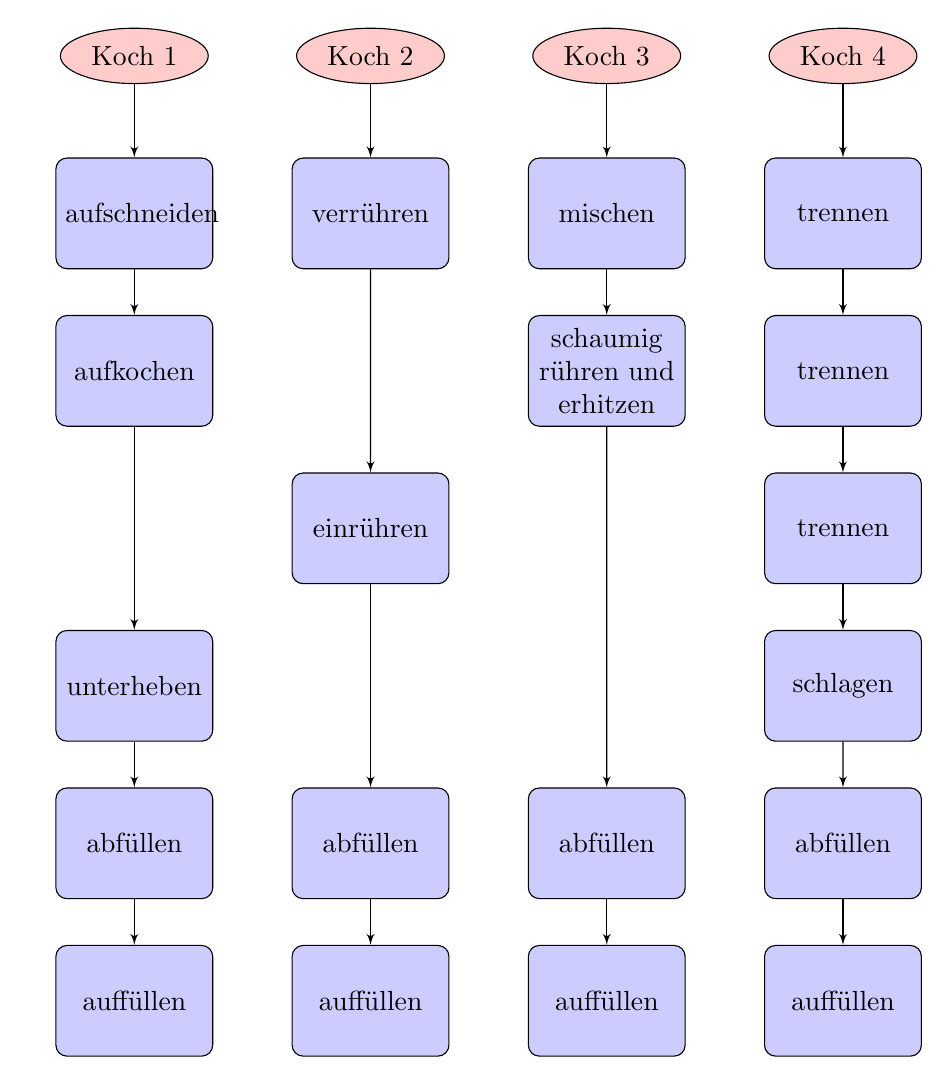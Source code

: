 \tikzstyle{block} = [rectangle, draw, fill=blue!20, 
    text width=5em, text centered, rounded corners, minimum height=4em]
\tikzstyle{line} = [draw, -latex']
\tikzstyle{cloud} = [draw, ellipse,fill=red!20, node distance=3cm,
    minimum height=2em]
    
\begin{tikzpicture}[node distance = 2cm, auto]
    % Place nodes
    \node [cloud] (k1) {Koch 1};
    \node [block, below of=k1] (aufschneiden) {aufschneiden};
    \node [block, below of=aufschneiden] (aufkochen) {aufkochen};
    \node at (0,-8) [block] (unterheben) {unterheben};
    \node at (0,-10) [block] (ab1) {abfüllen};
    \node at (0,-12) [block] (auf1) {auffüllen};



    \node [cloud,right of=k1] (k2) {Koch 2};
    \node [block, below of=k2] (verrühren) {verrühren};
    \node at (3,-6) [block] (einrühren) {einrühren};
    \node at (3,-10) [block] (ab2) {abfüllen};
    \node at (3,-12) [block] (auf2) {auffüllen};


    \node [cloud,right of=k2] (k3) {Koch 3};
    \node [block, below of=k3] (mischen) {mischen};
    \node [block, below of=mischen] (schaumig) {schaumig rühren und erhitzen};
    \node at (6,-10) [block] (ab3) {abfüllen};
    \node at (6,-12) [block] (auf3) {auffüllen};
    

    \node [cloud,right of=k3] (k4) {Koch 4};
    \node [block, below of=k4] (t1) {trennen};
    \node [block, below of=t1] (t2) {trennen};
    \node [block, below of=t2] (t3) {trennen};
    \node [block, below of=t3] (schlagen) {schlagen};
    \node at (9,-10) [block] (ab4) {abfüllen};
    \node at (9,-12) [block] (auf4) {auffüllen};

    
    %\node [block, left of=evaluate, node distance=3cm] (update) {update model};
    %\node [block, below of=decide, node distance=3cm] (stop) {stop};
    % Draw edges
    \path [line] (k1) -- (aufschneiden);
    \path [line] (aufschneiden) -- (aufkochen);
    \path [line] (aufkochen) -- (unterheben);
    \path [line] (unterheben) -- (ab1);
    \path [line] (ab1) -- (auf1);

    \path [line] (k2) -- (verrühren);
    \path [line] (verrühren) -- (einrühren);
    \path [line] (einrühren) -- (ab2);
    \path [line] (ab2) -- (auf2);


    \path [line] (k3) -- (mischen);
    \path [line] (mischen) -- (schaumig);
    \path [line] (schaumig) -- (ab3);
    \path [line] (ab3) -- (auf3);

    \path [line] (k4) -- (t1);
    \path [line] (t1) -- (t2);
    \path [line] (t2) -- (t3);
    \path [line] (t3) -- (schlagen);
    \path [line] (schlagen) -- (ab4);
    \path [line] (ab4) -- (auf4);
    %\path [line] (evaluate) -- (decide);
    %\path [line] (decide) -| node [near start] {yes} (update);
    %\path [line] (update) |- (identify);
    %\path [line] (decide) -- node {no}(stop);
    %\path [line,dashed] (expert) -- (init);
    %\path [line,dashed] (system) -- (init);
    %\path [line,dashed] (system) |- (evaluate);
\end{tikzpicture}